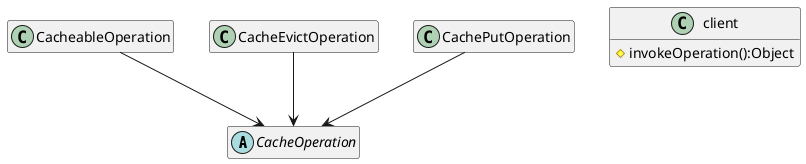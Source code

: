 @startuml CacheOperationSpringFramework

hide empty members

abstract CacheOperation

class CacheableOperation
class CacheEvictOperation
class CachePutOperation

class client {
    #invokeOperation():Object
}

CacheableOperation --> CacheOperation
CacheEvictOperation --> CacheOperation
CachePutOperation --> CacheOperation

@enduml